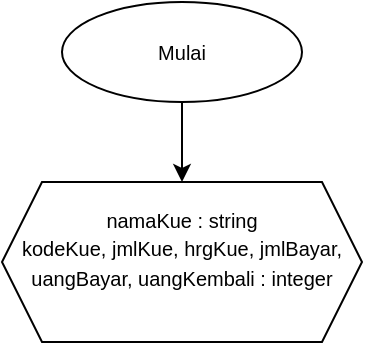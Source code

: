 <mxfile>
    <diagram id="SPIt5NEb-IwG07gm0vE2" name="Page-1">
        <mxGraphModel dx="369" dy="357" grid="1" gridSize="10" guides="1" tooltips="1" connect="1" arrows="1" fold="1" page="1" pageScale="1" pageWidth="850" pageHeight="1100" math="0" shadow="0">
            <root>
                <mxCell id="0"/>
                <mxCell id="1" parent="0"/>
                <mxCell id="2" value="&lt;font style=&quot;font-size: 10px&quot;&gt;Mulai&lt;/font&gt;" style="ellipse;whiteSpace=wrap;html=1;" vertex="1" parent="1">
                    <mxGeometry x="340" y="10" width="120" height="50" as="geometry"/>
                </mxCell>
                <mxCell id="3" value="" style="endArrow=classic;html=1;exitX=0.5;exitY=1;exitDx=0;exitDy=0;" edge="1" parent="1" source="2" target="4">
                    <mxGeometry width="50" height="50" relative="1" as="geometry">
                        <mxPoint x="400" y="70" as="sourcePoint"/>
                        <mxPoint x="400" y="120" as="targetPoint"/>
                    </mxGeometry>
                </mxCell>
                <mxCell id="4" value="&lt;font style=&quot;font-size: 10px&quot;&gt;namaKue : string&lt;br&gt;&amp;nbsp;kodeKue, jmlKue, hrgKue, jmlBayar,&amp;nbsp; uangBayar, uangKembali : integer&lt;br&gt;&amp;nbsp;&lt;/font&gt;" style="shape=hexagon;perimeter=hexagonPerimeter2;whiteSpace=wrap;html=1;fixedSize=1;" vertex="1" parent="1">
                    <mxGeometry x="310" y="100" width="180" height="80" as="geometry"/>
                </mxCell>
            </root>
        </mxGraphModel>
    </diagram>
</mxfile>
